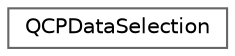 digraph "Graphical Class Hierarchy"
{
 // LATEX_PDF_SIZE
  bgcolor="transparent";
  edge [fontname=Helvetica,fontsize=10,labelfontname=Helvetica,labelfontsize=10];
  node [fontname=Helvetica,fontsize=10,shape=box,height=0.2,width=0.4];
  rankdir="LR";
  Node0 [id="Node000000",label="QCPDataSelection",height=0.2,width=0.4,color="grey40", fillcolor="white", style="filled",URL="$d7/d44/classQCPDataSelection.html",tooltip=" "];
}
